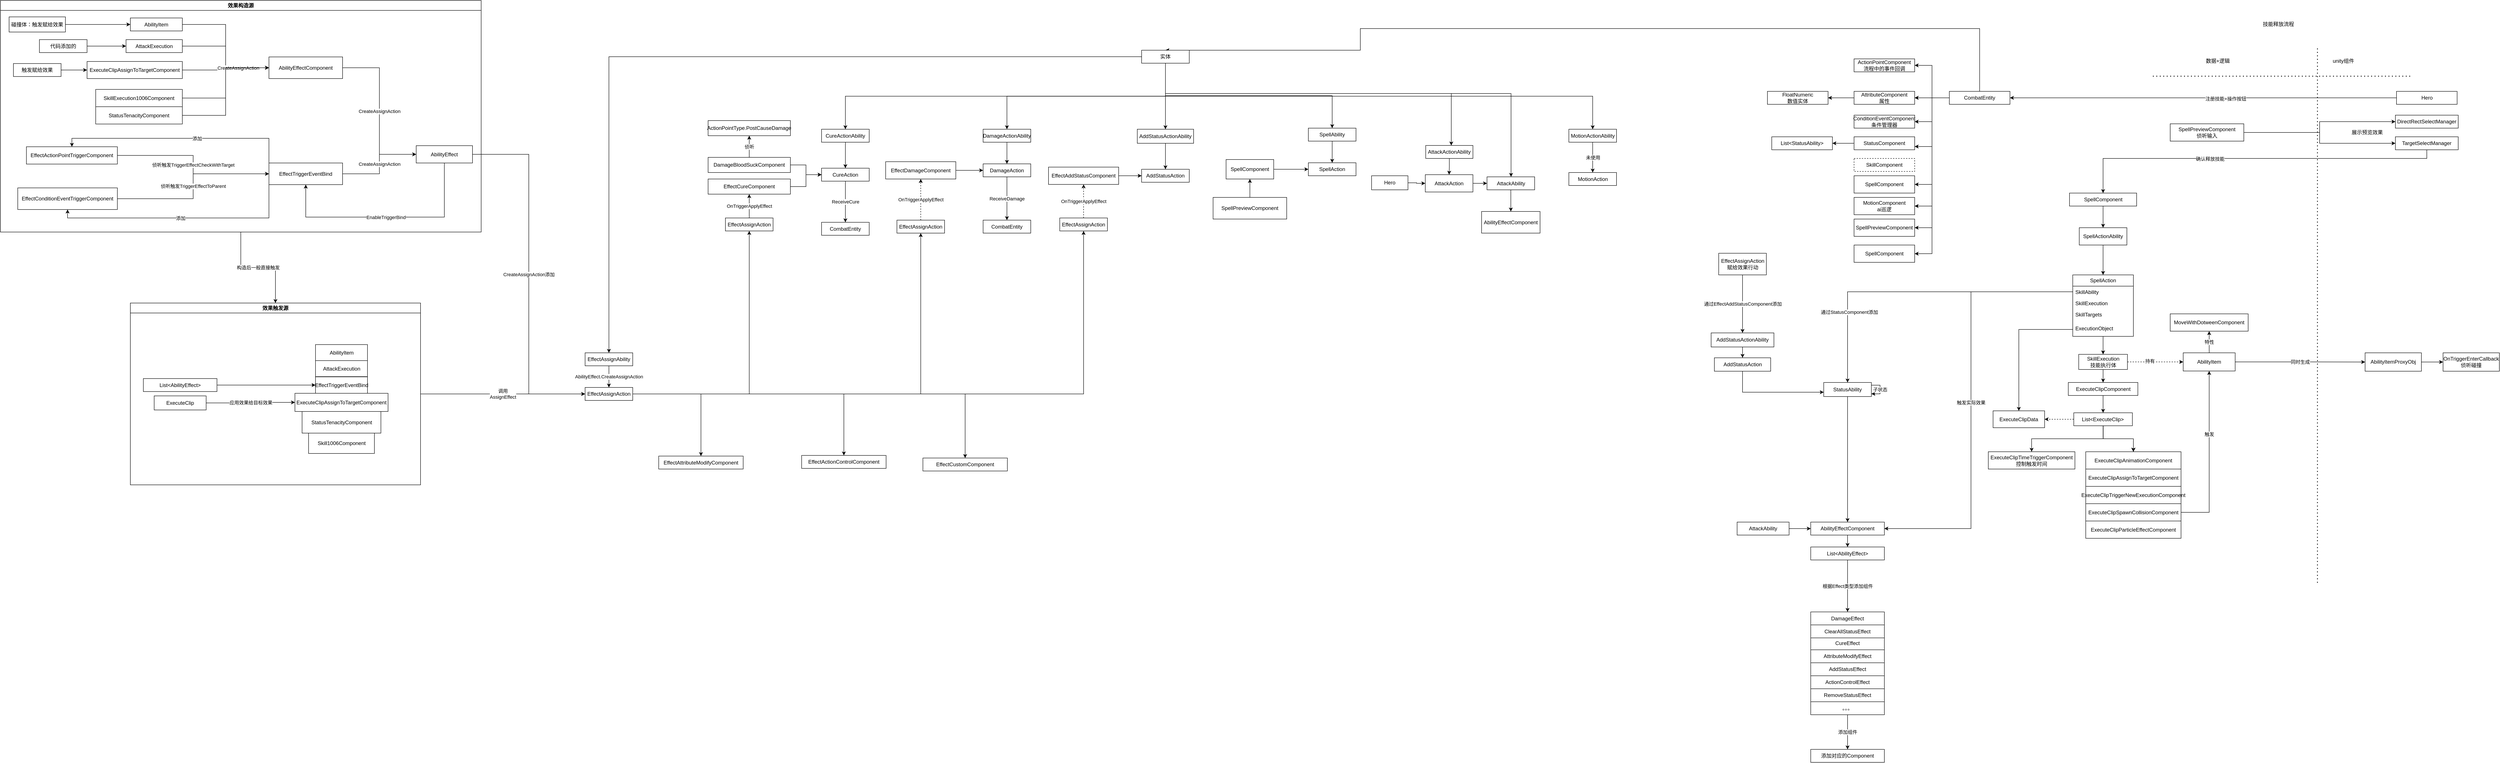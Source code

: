 <mxfile version="21.7.2" type="github">
  <diagram name="第 1 页" id="cYuP9_Ojqshvzmye1KVs">
    <mxGraphModel dx="6012" dy="1711" grid="1" gridSize="10" guides="1" tooltips="1" connect="1" arrows="1" fold="1" page="1" pageScale="1" pageWidth="827" pageHeight="1169" math="0" shadow="0">
      <root>
        <mxCell id="0" />
        <mxCell id="1" parent="0" />
        <mxCell id="5B3u7BjO5yEvpYxDOT5w-1" value="技能释放流程" style="text;html=1;strokeColor=none;fillColor=none;align=center;verticalAlign=middle;whiteSpace=wrap;rounded=0;" parent="1" vertex="1">
          <mxGeometry x="350" y="30" width="100" height="20" as="geometry" />
        </mxCell>
        <mxCell id="5B3u7BjO5yEvpYxDOT5w-2" value="" style="endArrow=none;dashed=1;html=1;dashPattern=1 3;strokeWidth=2;rounded=0;" parent="1" edge="1">
          <mxGeometry width="50" height="50" relative="1" as="geometry">
            <mxPoint x="490" y="1330" as="sourcePoint" />
            <mxPoint x="490" y="90" as="targetPoint" />
          </mxGeometry>
        </mxCell>
        <mxCell id="5B3u7BjO5yEvpYxDOT5w-3" value="" style="endArrow=none;dashed=1;html=1;dashPattern=1 3;strokeWidth=2;rounded=0;" parent="1" edge="1">
          <mxGeometry width="50" height="50" relative="1" as="geometry">
            <mxPoint x="110" y="160" as="sourcePoint" />
            <mxPoint x="710" y="160" as="targetPoint" />
          </mxGeometry>
        </mxCell>
        <mxCell id="5B3u7BjO5yEvpYxDOT5w-4" value="数据+逻辑" style="text;html=1;strokeColor=none;fillColor=none;align=center;verticalAlign=middle;whiteSpace=wrap;rounded=0;" parent="1" vertex="1">
          <mxGeometry x="230" y="110" width="60" height="30" as="geometry" />
        </mxCell>
        <mxCell id="5B3u7BjO5yEvpYxDOT5w-5" value="unity组件" style="text;html=1;strokeColor=none;fillColor=none;align=center;verticalAlign=middle;whiteSpace=wrap;rounded=0;" parent="1" vertex="1">
          <mxGeometry x="520" y="110" width="60" height="30" as="geometry" />
        </mxCell>
        <mxCell id="5B3u7BjO5yEvpYxDOT5w-12" value="" style="edgeStyle=orthogonalEdgeStyle;rounded=0;orthogonalLoop=1;jettySize=auto;html=1;" parent="1" source="5B3u7BjO5yEvpYxDOT5w-6" target="5B3u7BjO5yEvpYxDOT5w-11" edge="1">
          <mxGeometry relative="1" as="geometry" />
        </mxCell>
        <mxCell id="5B3u7BjO5yEvpYxDOT5w-13" value="注册技能+操作按钮" style="edgeLabel;html=1;align=center;verticalAlign=middle;resizable=0;points=[];" parent="5B3u7BjO5yEvpYxDOT5w-12" vertex="1" connectable="0">
          <mxGeometry x="-0.115" y="2" relative="1" as="geometry">
            <mxPoint as="offset" />
          </mxGeometry>
        </mxCell>
        <mxCell id="5B3u7BjO5yEvpYxDOT5w-6" value="Hero" style="rounded=0;whiteSpace=wrap;html=1;" parent="1" vertex="1">
          <mxGeometry x="672.5" y="195" width="140" height="30" as="geometry" />
        </mxCell>
        <mxCell id="5B3u7BjO5yEvpYxDOT5w-9" value="" style="edgeStyle=orthogonalEdgeStyle;rounded=0;orthogonalLoop=1;jettySize=auto;html=1;" parent="1" source="5B3u7BjO5yEvpYxDOT5w-7" target="5B3u7BjO5yEvpYxDOT5w-8" edge="1">
          <mxGeometry relative="1" as="geometry" />
        </mxCell>
        <mxCell id="5B3u7BjO5yEvpYxDOT5w-15" style="edgeStyle=orthogonalEdgeStyle;rounded=0;orthogonalLoop=1;jettySize=auto;html=1;" parent="1" source="5B3u7BjO5yEvpYxDOT5w-7" target="5B3u7BjO5yEvpYxDOT5w-14" edge="1">
          <mxGeometry relative="1" as="geometry" />
        </mxCell>
        <mxCell id="5B3u7BjO5yEvpYxDOT5w-7" value="SpellPreviewComponent&lt;br&gt;侦听输入" style="whiteSpace=wrap;html=1;" parent="1" vertex="1">
          <mxGeometry x="150" y="270" width="170" height="40" as="geometry" />
        </mxCell>
        <mxCell id="5B3u7BjO5yEvpYxDOT5w-18" style="edgeStyle=orthogonalEdgeStyle;rounded=0;orthogonalLoop=1;jettySize=auto;html=1;entryX=0.5;entryY=0;entryDx=0;entryDy=0;" parent="1" source="5B3u7BjO5yEvpYxDOT5w-8" target="5B3u7BjO5yEvpYxDOT5w-17" edge="1">
          <mxGeometry relative="1" as="geometry">
            <Array as="points">
              <mxPoint x="620" y="350" />
              <mxPoint x="235" y="350" />
            </Array>
          </mxGeometry>
        </mxCell>
        <mxCell id="5B3u7BjO5yEvpYxDOT5w-19" value="确认释放技能" style="edgeLabel;html=1;align=center;verticalAlign=middle;resizable=0;points=[];" parent="5B3u7BjO5yEvpYxDOT5w-18" vertex="1" connectable="0">
          <mxGeometry x="0.229" y="1" relative="1" as="geometry">
            <mxPoint as="offset" />
          </mxGeometry>
        </mxCell>
        <mxCell id="5B3u7BjO5yEvpYxDOT5w-8" value="TargetSelectManager" style="whiteSpace=wrap;html=1;" parent="1" vertex="1">
          <mxGeometry x="670" y="300" width="145" height="30" as="geometry" />
        </mxCell>
        <mxCell id="5B3u7BjO5yEvpYxDOT5w-73" value="" style="edgeStyle=orthogonalEdgeStyle;rounded=0;orthogonalLoop=1;jettySize=auto;html=1;" parent="1" source="5B3u7BjO5yEvpYxDOT5w-11" target="5B3u7BjO5yEvpYxDOT5w-72" edge="1">
          <mxGeometry relative="1" as="geometry">
            <Array as="points">
              <mxPoint x="-400" y="210" />
              <mxPoint x="-400" y="135" />
            </Array>
          </mxGeometry>
        </mxCell>
        <mxCell id="5B3u7BjO5yEvpYxDOT5w-75" value="" style="edgeStyle=orthogonalEdgeStyle;rounded=0;orthogonalLoop=1;jettySize=auto;html=1;" parent="1" source="5B3u7BjO5yEvpYxDOT5w-11" target="5B3u7BjO5yEvpYxDOT5w-74" edge="1">
          <mxGeometry relative="1" as="geometry" />
        </mxCell>
        <mxCell id="5B3u7BjO5yEvpYxDOT5w-79" value="" style="edgeStyle=orthogonalEdgeStyle;rounded=0;orthogonalLoop=1;jettySize=auto;html=1;" parent="1" source="5B3u7BjO5yEvpYxDOT5w-11" target="5B3u7BjO5yEvpYxDOT5w-74" edge="1">
          <mxGeometry relative="1" as="geometry" />
        </mxCell>
        <mxCell id="5B3u7BjO5yEvpYxDOT5w-81" value="" style="edgeStyle=orthogonalEdgeStyle;rounded=0;orthogonalLoop=1;jettySize=auto;html=1;" parent="1" source="5B3u7BjO5yEvpYxDOT5w-11" target="5B3u7BjO5yEvpYxDOT5w-80" edge="1">
          <mxGeometry relative="1" as="geometry">
            <Array as="points">
              <mxPoint x="-400" y="210" />
              <mxPoint x="-400" y="265" />
            </Array>
          </mxGeometry>
        </mxCell>
        <mxCell id="5B3u7BjO5yEvpYxDOT5w-87" style="edgeStyle=orthogonalEdgeStyle;rounded=0;orthogonalLoop=1;jettySize=auto;html=1;entryX=1;entryY=0.75;entryDx=0;entryDy=0;" parent="1" source="5B3u7BjO5yEvpYxDOT5w-11" target="5B3u7BjO5yEvpYxDOT5w-82" edge="1">
          <mxGeometry relative="1" as="geometry" />
        </mxCell>
        <mxCell id="5B3u7BjO5yEvpYxDOT5w-141" style="edgeStyle=orthogonalEdgeStyle;rounded=0;orthogonalLoop=1;jettySize=auto;html=1;entryX=1;entryY=0.5;entryDx=0;entryDy=0;" parent="1" source="5B3u7BjO5yEvpYxDOT5w-11" target="5B3u7BjO5yEvpYxDOT5w-136" edge="1">
          <mxGeometry relative="1" as="geometry" />
        </mxCell>
        <mxCell id="5B3u7BjO5yEvpYxDOT5w-142" style="edgeStyle=orthogonalEdgeStyle;rounded=0;orthogonalLoop=1;jettySize=auto;html=1;entryX=1;entryY=0.5;entryDx=0;entryDy=0;" parent="1" source="5B3u7BjO5yEvpYxDOT5w-11" target="5B3u7BjO5yEvpYxDOT5w-137" edge="1">
          <mxGeometry relative="1" as="geometry" />
        </mxCell>
        <mxCell id="5B3u7BjO5yEvpYxDOT5w-143" style="edgeStyle=orthogonalEdgeStyle;rounded=0;orthogonalLoop=1;jettySize=auto;html=1;entryX=1;entryY=0.5;entryDx=0;entryDy=0;" parent="1" source="5B3u7BjO5yEvpYxDOT5w-11" target="5B3u7BjO5yEvpYxDOT5w-138" edge="1">
          <mxGeometry relative="1" as="geometry" />
        </mxCell>
        <mxCell id="5B3u7BjO5yEvpYxDOT5w-144" style="edgeStyle=orthogonalEdgeStyle;rounded=0;orthogonalLoop=1;jettySize=auto;html=1;entryX=1;entryY=0.5;entryDx=0;entryDy=0;" parent="1" source="5B3u7BjO5yEvpYxDOT5w-11" target="5B3u7BjO5yEvpYxDOT5w-139" edge="1">
          <mxGeometry relative="1" as="geometry" />
        </mxCell>
        <mxCell id="-J8oJ2Sxk5KtxRYQshvN-3" style="edgeStyle=orthogonalEdgeStyle;rounded=0;orthogonalLoop=1;jettySize=auto;html=1;entryX=0.5;entryY=0;entryDx=0;entryDy=0;exitX=0.5;exitY=0;exitDx=0;exitDy=0;" parent="1" source="5B3u7BjO5yEvpYxDOT5w-11" target="-J8oJ2Sxk5KtxRYQshvN-2" edge="1">
          <mxGeometry relative="1" as="geometry">
            <Array as="points">
              <mxPoint x="-290" y="50" />
              <mxPoint x="-1720" y="50" />
            </Array>
          </mxGeometry>
        </mxCell>
        <mxCell id="5B3u7BjO5yEvpYxDOT5w-11" value="CombatEntity" style="rounded=0;whiteSpace=wrap;html=1;" parent="1" vertex="1">
          <mxGeometry x="-360" y="195" width="140" height="30" as="geometry" />
        </mxCell>
        <mxCell id="5B3u7BjO5yEvpYxDOT5w-14" value="DirectRectSelectManager" style="whiteSpace=wrap;html=1;" parent="1" vertex="1">
          <mxGeometry x="670" y="250" width="145" height="30" as="geometry" />
        </mxCell>
        <mxCell id="5B3u7BjO5yEvpYxDOT5w-16" value="展示预览效果" style="text;html=1;strokeColor=none;fillColor=none;align=center;verticalAlign=middle;whiteSpace=wrap;rounded=0;" parent="1" vertex="1">
          <mxGeometry x="540" y="275" width="130" height="30" as="geometry" />
        </mxCell>
        <mxCell id="5B3u7BjO5yEvpYxDOT5w-21" value="" style="edgeStyle=orthogonalEdgeStyle;rounded=0;orthogonalLoop=1;jettySize=auto;html=1;" parent="1" source="5B3u7BjO5yEvpYxDOT5w-17" target="-J8oJ2Sxk5KtxRYQshvN-30" edge="1">
          <mxGeometry relative="1" as="geometry" />
        </mxCell>
        <mxCell id="5B3u7BjO5yEvpYxDOT5w-17" value="SpellComponent" style="whiteSpace=wrap;html=1;" parent="1" vertex="1">
          <mxGeometry x="-82.5" y="430" width="155" height="30" as="geometry" />
        </mxCell>
        <mxCell id="5B3u7BjO5yEvpYxDOT5w-27" value="" style="edgeStyle=orthogonalEdgeStyle;rounded=0;orthogonalLoop=1;jettySize=auto;html=1;" parent="1" source="5B3u7BjO5yEvpYxDOT5w-22" target="5B3u7BjO5yEvpYxDOT5w-26" edge="1">
          <mxGeometry relative="1" as="geometry" />
        </mxCell>
        <mxCell id="5B3u7BjO5yEvpYxDOT5w-22" value="SpellAction" style="swimlane;fontStyle=0;childLayout=stackLayout;horizontal=1;startSize=26;fillColor=none;horizontalStack=0;resizeParent=1;resizeParentMax=0;resizeLast=0;collapsible=1;marginBottom=0;whiteSpace=wrap;html=1;" parent="1" vertex="1">
          <mxGeometry x="-75" y="619" width="140" height="142" as="geometry" />
        </mxCell>
        <mxCell id="5B3u7BjO5yEvpYxDOT5w-23" value="SkillAbility" style="text;strokeColor=none;fillColor=none;align=left;verticalAlign=top;spacingLeft=4;spacingRight=4;overflow=hidden;rotatable=0;points=[[0,0.5],[1,0.5]];portConstraint=eastwest;whiteSpace=wrap;html=1;" parent="5B3u7BjO5yEvpYxDOT5w-22" vertex="1">
          <mxGeometry y="26" width="140" height="26" as="geometry" />
        </mxCell>
        <mxCell id="5B3u7BjO5yEvpYxDOT5w-24" value="SkillExecution" style="text;strokeColor=none;fillColor=none;align=left;verticalAlign=top;spacingLeft=4;spacingRight=4;overflow=hidden;rotatable=0;points=[[0,0.5],[1,0.5]];portConstraint=eastwest;whiteSpace=wrap;html=1;" parent="5B3u7BjO5yEvpYxDOT5w-22" vertex="1">
          <mxGeometry y="52" width="140" height="26" as="geometry" />
        </mxCell>
        <mxCell id="5B3u7BjO5yEvpYxDOT5w-62" value="SkillTargets" style="text;strokeColor=none;fillColor=none;align=left;verticalAlign=top;spacingLeft=4;spacingRight=4;overflow=hidden;rotatable=0;points=[[0,0.5],[1,0.5]];portConstraint=eastwest;whiteSpace=wrap;html=1;" parent="5B3u7BjO5yEvpYxDOT5w-22" vertex="1">
          <mxGeometry y="78" width="140" height="32" as="geometry" />
        </mxCell>
        <mxCell id="5B3u7BjO5yEvpYxDOT5w-25" value="ExecutionObject" style="text;strokeColor=none;fillColor=none;align=left;verticalAlign=top;spacingLeft=4;spacingRight=4;overflow=hidden;rotatable=0;points=[[0,0.5],[1,0.5]];portConstraint=eastwest;whiteSpace=wrap;html=1;" parent="5B3u7BjO5yEvpYxDOT5w-22" vertex="1">
          <mxGeometry y="110" width="140" height="32" as="geometry" />
        </mxCell>
        <mxCell id="5B3u7BjO5yEvpYxDOT5w-29" value="" style="edgeStyle=orthogonalEdgeStyle;rounded=0;orthogonalLoop=1;jettySize=auto;html=1;" parent="1" source="5B3u7BjO5yEvpYxDOT5w-26" target="5B3u7BjO5yEvpYxDOT5w-28" edge="1">
          <mxGeometry relative="1" as="geometry" />
        </mxCell>
        <mxCell id="5B3u7BjO5yEvpYxDOT5w-55" style="edgeStyle=orthogonalEdgeStyle;rounded=0;orthogonalLoop=1;jettySize=auto;html=1;dashed=1;" parent="1" source="5B3u7BjO5yEvpYxDOT5w-26" target="5B3u7BjO5yEvpYxDOT5w-48" edge="1">
          <mxGeometry relative="1" as="geometry" />
        </mxCell>
        <mxCell id="5B3u7BjO5yEvpYxDOT5w-56" value="持有" style="edgeLabel;html=1;align=center;verticalAlign=middle;resizable=0;points=[];" parent="5B3u7BjO5yEvpYxDOT5w-55" vertex="1" connectable="0">
          <mxGeometry x="-0.198" y="2" relative="1" as="geometry">
            <mxPoint as="offset" />
          </mxGeometry>
        </mxCell>
        <mxCell id="5B3u7BjO5yEvpYxDOT5w-26" value="SkillExecution&lt;br&gt;技能执行体" style="whiteSpace=wrap;html=1;fillColor=none;fontStyle=0;startSize=26;" parent="1" vertex="1">
          <mxGeometry x="-61.25" y="802.5" width="112.5" height="35" as="geometry" />
        </mxCell>
        <mxCell id="5B3u7BjO5yEvpYxDOT5w-31" value="" style="edgeStyle=orthogonalEdgeStyle;rounded=0;orthogonalLoop=1;jettySize=auto;html=1;" parent="1" source="5B3u7BjO5yEvpYxDOT5w-28" target="5B3u7BjO5yEvpYxDOT5w-30" edge="1">
          <mxGeometry relative="1" as="geometry" />
        </mxCell>
        <mxCell id="5B3u7BjO5yEvpYxDOT5w-28" value="ExecuteClipComponent" style="whiteSpace=wrap;html=1;fillColor=none;fontStyle=0;startSize=26;" parent="1" vertex="1">
          <mxGeometry x="-85.31" y="867.5" width="160.62" height="30" as="geometry" />
        </mxCell>
        <mxCell id="5B3u7BjO5yEvpYxDOT5w-33" value="" style="edgeStyle=orthogonalEdgeStyle;rounded=0;orthogonalLoop=1;jettySize=auto;html=1;" parent="1" source="5B3u7BjO5yEvpYxDOT5w-30" target="5B3u7BjO5yEvpYxDOT5w-32" edge="1">
          <mxGeometry relative="1" as="geometry" />
        </mxCell>
        <mxCell id="5B3u7BjO5yEvpYxDOT5w-34" value="" style="edgeStyle=orthogonalEdgeStyle;rounded=0;orthogonalLoop=1;jettySize=auto;html=1;" parent="1" source="5B3u7BjO5yEvpYxDOT5w-30" target="5B3u7BjO5yEvpYxDOT5w-32" edge="1">
          <mxGeometry relative="1" as="geometry" />
        </mxCell>
        <mxCell id="5B3u7BjO5yEvpYxDOT5w-35" value="" style="edgeStyle=orthogonalEdgeStyle;rounded=0;orthogonalLoop=1;jettySize=auto;html=1;" parent="1" source="5B3u7BjO5yEvpYxDOT5w-30" target="5B3u7BjO5yEvpYxDOT5w-32" edge="1">
          <mxGeometry relative="1" as="geometry" />
        </mxCell>
        <mxCell id="5B3u7BjO5yEvpYxDOT5w-36" value="" style="edgeStyle=orthogonalEdgeStyle;rounded=0;orthogonalLoop=1;jettySize=auto;html=1;" parent="1" source="5B3u7BjO5yEvpYxDOT5w-30" target="5B3u7BjO5yEvpYxDOT5w-32" edge="1">
          <mxGeometry relative="1" as="geometry" />
        </mxCell>
        <mxCell id="5B3u7BjO5yEvpYxDOT5w-37" value="" style="edgeStyle=orthogonalEdgeStyle;rounded=0;orthogonalLoop=1;jettySize=auto;html=1;" parent="1" source="5B3u7BjO5yEvpYxDOT5w-30" target="5B3u7BjO5yEvpYxDOT5w-32" edge="1">
          <mxGeometry relative="1" as="geometry" />
        </mxCell>
        <mxCell id="5B3u7BjO5yEvpYxDOT5w-40" value="" style="edgeStyle=orthogonalEdgeStyle;rounded=0;orthogonalLoop=1;jettySize=auto;html=1;" parent="1" source="5B3u7BjO5yEvpYxDOT5w-30" target="5B3u7BjO5yEvpYxDOT5w-32" edge="1">
          <mxGeometry relative="1" as="geometry" />
        </mxCell>
        <mxCell id="5B3u7BjO5yEvpYxDOT5w-41" value="" style="edgeStyle=orthogonalEdgeStyle;rounded=0;orthogonalLoop=1;jettySize=auto;html=1;" parent="1" source="5B3u7BjO5yEvpYxDOT5w-30" target="5B3u7BjO5yEvpYxDOT5w-32" edge="1">
          <mxGeometry relative="1" as="geometry" />
        </mxCell>
        <mxCell id="5B3u7BjO5yEvpYxDOT5w-42" value="" style="edgeStyle=orthogonalEdgeStyle;rounded=0;orthogonalLoop=1;jettySize=auto;html=1;" parent="1" source="5B3u7BjO5yEvpYxDOT5w-30" target="5B3u7BjO5yEvpYxDOT5w-32" edge="1">
          <mxGeometry relative="1" as="geometry" />
        </mxCell>
        <mxCell id="5B3u7BjO5yEvpYxDOT5w-46" value="" style="edgeStyle=orthogonalEdgeStyle;rounded=0;orthogonalLoop=1;jettySize=auto;html=1;" parent="1" source="5B3u7BjO5yEvpYxDOT5w-30" target="5B3u7BjO5yEvpYxDOT5w-45" edge="1">
          <mxGeometry relative="1" as="geometry">
            <mxPoint x="50" y="1037.5" as="targetPoint" />
          </mxGeometry>
        </mxCell>
        <mxCell id="5B3u7BjO5yEvpYxDOT5w-66" style="edgeStyle=orthogonalEdgeStyle;rounded=0;orthogonalLoop=1;jettySize=auto;html=1;dashed=1;" parent="1" source="5B3u7BjO5yEvpYxDOT5w-30" target="5B3u7BjO5yEvpYxDOT5w-64" edge="1">
          <mxGeometry relative="1" as="geometry" />
        </mxCell>
        <mxCell id="5B3u7BjO5yEvpYxDOT5w-30" value="List&amp;lt;ExecuteClip&amp;gt;" style="whiteSpace=wrap;html=1;fillColor=none;fontStyle=0;startSize=26;" parent="1" vertex="1">
          <mxGeometry x="-72.65" y="937.5" width="135.31" height="30" as="geometry" />
        </mxCell>
        <mxCell id="5B3u7BjO5yEvpYxDOT5w-32" value="ExecuteClipAnimationComponent" style="whiteSpace=wrap;html=1;fillColor=none;fontStyle=0;startSize=26;" parent="1" vertex="1">
          <mxGeometry x="-45" y="1027.5" width="220" height="40" as="geometry" />
        </mxCell>
        <mxCell id="5B3u7BjO5yEvpYxDOT5w-45" value="ExecuteClipTimeTriggerComponent&lt;br&gt;控制触发时间" style="whiteSpace=wrap;html=1;fillColor=none;fontStyle=0;startSize=26;" parent="1" vertex="1">
          <mxGeometry x="-270" y="1027.5" width="200" height="40" as="geometry" />
        </mxCell>
        <mxCell id="5B3u7BjO5yEvpYxDOT5w-61" value="同时生成" style="edgeStyle=orthogonalEdgeStyle;rounded=0;orthogonalLoop=1;jettySize=auto;html=1;" parent="1" source="5B3u7BjO5yEvpYxDOT5w-48" target="5B3u7BjO5yEvpYxDOT5w-58" edge="1">
          <mxGeometry relative="1" as="geometry" />
        </mxCell>
        <mxCell id="5B3u7BjO5yEvpYxDOT5w-71" value="特性" style="edgeStyle=orthogonalEdgeStyle;rounded=0;orthogonalLoop=1;jettySize=auto;html=1;" parent="1" source="5B3u7BjO5yEvpYxDOT5w-48" target="5B3u7BjO5yEvpYxDOT5w-70" edge="1">
          <mxGeometry relative="1" as="geometry" />
        </mxCell>
        <mxCell id="5B3u7BjO5yEvpYxDOT5w-48" value="AbilityItem" style="html=1;whiteSpace=wrap;" parent="1" vertex="1">
          <mxGeometry x="180" y="799" width="120" height="42" as="geometry" />
        </mxCell>
        <mxCell id="5B3u7BjO5yEvpYxDOT5w-49" value="ExecuteClipAssignToTargetComponent" style="html=1;whiteSpace=wrap;" parent="1" vertex="1">
          <mxGeometry x="-45" y="1067.5" width="220" height="40" as="geometry" />
        </mxCell>
        <mxCell id="5B3u7BjO5yEvpYxDOT5w-50" value="ExecuteClipTriggerNewExecutionComponent" style="html=1;whiteSpace=wrap;" parent="1" vertex="1">
          <mxGeometry x="-45" y="1107.5" width="220" height="40" as="geometry" />
        </mxCell>
        <mxCell id="5B3u7BjO5yEvpYxDOT5w-54" style="edgeStyle=orthogonalEdgeStyle;rounded=0;orthogonalLoop=1;jettySize=auto;html=1;entryX=0.5;entryY=1;entryDx=0;entryDy=0;" parent="1" source="5B3u7BjO5yEvpYxDOT5w-51" target="5B3u7BjO5yEvpYxDOT5w-48" edge="1">
          <mxGeometry relative="1" as="geometry" />
        </mxCell>
        <mxCell id="5B3u7BjO5yEvpYxDOT5w-57" value="触发" style="edgeLabel;html=1;align=center;verticalAlign=middle;resizable=0;points=[];" parent="5B3u7BjO5yEvpYxDOT5w-54" vertex="1" connectable="0">
          <mxGeometry x="0.254" relative="1" as="geometry">
            <mxPoint as="offset" />
          </mxGeometry>
        </mxCell>
        <mxCell id="5B3u7BjO5yEvpYxDOT5w-51" value="ExecuteClipSpawnCollisionComponent" style="html=1;whiteSpace=wrap;" parent="1" vertex="1">
          <mxGeometry x="-45" y="1147.5" width="220" height="40" as="geometry" />
        </mxCell>
        <mxCell id="5B3u7BjO5yEvpYxDOT5w-52" value="ExecuteClipParticleEffectComponent" style="html=1;whiteSpace=wrap;" parent="1" vertex="1">
          <mxGeometry x="-45" y="1187.5" width="220" height="40" as="geometry" />
        </mxCell>
        <mxCell id="5B3u7BjO5yEvpYxDOT5w-68" value="" style="edgeStyle=orthogonalEdgeStyle;rounded=0;orthogonalLoop=1;jettySize=auto;html=1;" parent="1" source="5B3u7BjO5yEvpYxDOT5w-58" target="5B3u7BjO5yEvpYxDOT5w-67" edge="1">
          <mxGeometry relative="1" as="geometry" />
        </mxCell>
        <mxCell id="5B3u7BjO5yEvpYxDOT5w-58" value="AbilityItemProxyObj" style="html=1;whiteSpace=wrap;" parent="1" vertex="1">
          <mxGeometry x="600" y="799" width="130" height="42.5" as="geometry" />
        </mxCell>
        <mxCell id="5B3u7BjO5yEvpYxDOT5w-64" value="ExecuteClipData" style="html=1;whiteSpace=wrap;" parent="1" vertex="1">
          <mxGeometry x="-259" y="933" width="119" height="39" as="geometry" />
        </mxCell>
        <mxCell id="5B3u7BjO5yEvpYxDOT5w-65" style="edgeStyle=orthogonalEdgeStyle;rounded=0;orthogonalLoop=1;jettySize=auto;html=1;" parent="1" source="5B3u7BjO5yEvpYxDOT5w-25" target="5B3u7BjO5yEvpYxDOT5w-64" edge="1">
          <mxGeometry relative="1" as="geometry" />
        </mxCell>
        <mxCell id="5B3u7BjO5yEvpYxDOT5w-67" value="OnTriggerEnterCallback&lt;br&gt;侦听碰撞" style="html=1;whiteSpace=wrap;" parent="1" vertex="1">
          <mxGeometry x="780" y="799" width="130" height="42.5" as="geometry" />
        </mxCell>
        <mxCell id="5B3u7BjO5yEvpYxDOT5w-70" value="MoveWithDotweenComponent" style="html=1;whiteSpace=wrap;" parent="1" vertex="1">
          <mxGeometry x="150" y="709" width="180" height="40" as="geometry" />
        </mxCell>
        <mxCell id="5B3u7BjO5yEvpYxDOT5w-72" value="ActionPointComponent&lt;br&gt;流程中的事件回调" style="rounded=0;whiteSpace=wrap;html=1;" parent="1" vertex="1">
          <mxGeometry x="-580" y="120" width="140" height="30" as="geometry" />
        </mxCell>
        <mxCell id="5B3u7BjO5yEvpYxDOT5w-77" value="" style="edgeStyle=orthogonalEdgeStyle;rounded=0;orthogonalLoop=1;jettySize=auto;html=1;" parent="1" source="5B3u7BjO5yEvpYxDOT5w-74" target="5B3u7BjO5yEvpYxDOT5w-76" edge="1">
          <mxGeometry relative="1" as="geometry" />
        </mxCell>
        <mxCell id="5B3u7BjO5yEvpYxDOT5w-74" value="AttributeComponent&lt;br&gt;属性" style="rounded=0;whiteSpace=wrap;html=1;" parent="1" vertex="1">
          <mxGeometry x="-580" y="195" width="140" height="30" as="geometry" />
        </mxCell>
        <mxCell id="5B3u7BjO5yEvpYxDOT5w-76" value="FloatNumeric&lt;br&gt;数值实体" style="rounded=0;whiteSpace=wrap;html=1;" parent="1" vertex="1">
          <mxGeometry x="-780" y="195" width="140" height="30" as="geometry" />
        </mxCell>
        <mxCell id="5B3u7BjO5yEvpYxDOT5w-80" value="ConditionEventComponent&lt;br&gt;条件管理器" style="rounded=0;whiteSpace=wrap;html=1;" parent="1" vertex="1">
          <mxGeometry x="-580" y="250" width="140" height="30" as="geometry" />
        </mxCell>
        <mxCell id="5B3u7BjO5yEvpYxDOT5w-86" style="edgeStyle=orthogonalEdgeStyle;rounded=0;orthogonalLoop=1;jettySize=auto;html=1;" parent="1" source="5B3u7BjO5yEvpYxDOT5w-82" target="5B3u7BjO5yEvpYxDOT5w-83" edge="1">
          <mxGeometry relative="1" as="geometry" />
        </mxCell>
        <mxCell id="5B3u7BjO5yEvpYxDOT5w-82" value="StatusComponent" style="rounded=0;whiteSpace=wrap;html=1;" parent="1" vertex="1">
          <mxGeometry x="-580" y="300" width="140" height="30" as="geometry" />
        </mxCell>
        <mxCell id="5B3u7BjO5yEvpYxDOT5w-83" value="List&amp;lt;StatusAbility&amp;gt;" style="rounded=0;whiteSpace=wrap;html=1;" parent="1" vertex="1">
          <mxGeometry x="-770" y="300" width="140" height="30" as="geometry" />
        </mxCell>
        <mxCell id="5B3u7BjO5yEvpYxDOT5w-84" value="SkillComponent" style="rounded=0;whiteSpace=wrap;html=1;dashed=1;" parent="1" vertex="1">
          <mxGeometry x="-580" y="350" width="140" height="30" as="geometry" />
        </mxCell>
        <mxCell id="5B3u7BjO5yEvpYxDOT5w-98" value="" style="edgeStyle=orthogonalEdgeStyle;rounded=0;orthogonalLoop=1;jettySize=auto;html=1;" parent="1" source="5B3u7BjO5yEvpYxDOT5w-94" target="5B3u7BjO5yEvpYxDOT5w-97" edge="1">
          <mxGeometry relative="1" as="geometry" />
        </mxCell>
        <mxCell id="5B3u7BjO5yEvpYxDOT5w-94" value="StatusAbility" style="html=1;whiteSpace=wrap;" parent="1" vertex="1">
          <mxGeometry x="-650" y="867.5" width="110" height="32.5" as="geometry" />
        </mxCell>
        <mxCell id="5B3u7BjO5yEvpYxDOT5w-93" style="edgeStyle=orthogonalEdgeStyle;rounded=0;orthogonalLoop=1;jettySize=auto;html=1;" parent="1" source="5B3u7BjO5yEvpYxDOT5w-23" target="5B3u7BjO5yEvpYxDOT5w-94" edge="1">
          <mxGeometry relative="1" as="geometry">
            <mxPoint x="-200" y="658" as="targetPoint" />
          </mxGeometry>
        </mxCell>
        <mxCell id="5B3u7BjO5yEvpYxDOT5w-95" value="通过StatusComponent添加" style="edgeLabel;html=1;align=center;verticalAlign=middle;resizable=0;points=[];" parent="5B3u7BjO5yEvpYxDOT5w-93" vertex="1" connectable="0">
          <mxGeometry x="0.554" y="4" relative="1" as="geometry">
            <mxPoint as="offset" />
          </mxGeometry>
        </mxCell>
        <mxCell id="5B3u7BjO5yEvpYxDOT5w-96" value="子状态" style="edgeStyle=orthogonalEdgeStyle;rounded=0;orthogonalLoop=1;jettySize=auto;html=1;" parent="1" source="5B3u7BjO5yEvpYxDOT5w-94" target="5B3u7BjO5yEvpYxDOT5w-94" edge="1">
          <mxGeometry relative="1" as="geometry" />
        </mxCell>
        <mxCell id="5B3u7BjO5yEvpYxDOT5w-100" value="" style="edgeStyle=orthogonalEdgeStyle;rounded=0;orthogonalLoop=1;jettySize=auto;html=1;" parent="1" source="5B3u7BjO5yEvpYxDOT5w-97" target="5B3u7BjO5yEvpYxDOT5w-99" edge="1">
          <mxGeometry relative="1" as="geometry" />
        </mxCell>
        <mxCell id="5B3u7BjO5yEvpYxDOT5w-97" value="AbilityEffectComponent" style="html=1;whiteSpace=wrap;" parent="1" vertex="1">
          <mxGeometry x="-680" y="1190" width="170" height="30" as="geometry" />
        </mxCell>
        <mxCell id="-J8oJ2Sxk5KtxRYQshvN-27" value="根据Effect类型添加组件" style="edgeStyle=orthogonalEdgeStyle;rounded=0;orthogonalLoop=1;jettySize=auto;html=1;" parent="1" source="5B3u7BjO5yEvpYxDOT5w-99" target="5B3u7BjO5yEvpYxDOT5w-103" edge="1">
          <mxGeometry relative="1" as="geometry" />
        </mxCell>
        <mxCell id="5B3u7BjO5yEvpYxDOT5w-99" value="List&amp;lt;AbilityEffect&amp;gt;" style="html=1;whiteSpace=wrap;" parent="1" vertex="1">
          <mxGeometry x="-680" y="1247.5" width="170" height="30" as="geometry" />
        </mxCell>
        <mxCell id="5B3u7BjO5yEvpYxDOT5w-103" value="DamageEffect" style="html=1;whiteSpace=wrap;" parent="1" vertex="1">
          <mxGeometry x="-680" y="1397.5" width="170" height="30" as="geometry" />
        </mxCell>
        <mxCell id="5B3u7BjO5yEvpYxDOT5w-105" value="CureEffect" style="html=1;whiteSpace=wrap;" parent="1" vertex="1">
          <mxGeometry x="-680" y="1455" width="170" height="30" as="geometry" />
        </mxCell>
        <mxCell id="5B3u7BjO5yEvpYxDOT5w-107" value="AttributeModifyEffect" style="html=1;whiteSpace=wrap;" parent="1" vertex="1">
          <mxGeometry x="-680" y="1485" width="170" height="30" as="geometry" />
        </mxCell>
        <mxCell id="5B3u7BjO5yEvpYxDOT5w-109" value="ClearAllStatusEffect" style="html=1;whiteSpace=wrap;" parent="1" vertex="1">
          <mxGeometry x="-680" y="1427.5" width="170" height="30" as="geometry" />
        </mxCell>
        <mxCell id="5B3u7BjO5yEvpYxDOT5w-111" value="AddStatusEffect" style="html=1;whiteSpace=wrap;" parent="1" vertex="1">
          <mxGeometry x="-680" y="1515" width="170" height="30" as="geometry" />
        </mxCell>
        <mxCell id="5B3u7BjO5yEvpYxDOT5w-112" value="ActionControlEffect" style="html=1;whiteSpace=wrap;" parent="1" vertex="1">
          <mxGeometry x="-680" y="1545" width="170" height="30" as="geometry" />
        </mxCell>
        <mxCell id="5B3u7BjO5yEvpYxDOT5w-113" value="RemoveStatusEffect" style="html=1;whiteSpace=wrap;" parent="1" vertex="1">
          <mxGeometry x="-680" y="1575" width="170" height="30" as="geometry" />
        </mxCell>
        <mxCell id="-J8oJ2Sxk5KtxRYQshvN-24" value="添加组件" style="edgeStyle=orthogonalEdgeStyle;rounded=0;orthogonalLoop=1;jettySize=auto;html=1;" parent="1" source="5B3u7BjO5yEvpYxDOT5w-114" target="-J8oJ2Sxk5KtxRYQshvN-23" edge="1">
          <mxGeometry relative="1" as="geometry" />
        </mxCell>
        <mxCell id="5B3u7BjO5yEvpYxDOT5w-114" value="。。。" style="html=1;whiteSpace=wrap;" parent="1" vertex="1">
          <mxGeometry x="-680" y="1605" width="170" height="30" as="geometry" />
        </mxCell>
        <mxCell id="5B3u7BjO5yEvpYxDOT5w-121" style="edgeStyle=orthogonalEdgeStyle;rounded=0;orthogonalLoop=1;jettySize=auto;html=1;" parent="1" source="5B3u7BjO5yEvpYxDOT5w-115" target="5B3u7BjO5yEvpYxDOT5w-94" edge="1">
          <mxGeometry relative="1" as="geometry">
            <Array as="points">
              <mxPoint x="-837" y="890" />
            </Array>
          </mxGeometry>
        </mxCell>
        <mxCell id="5B3u7BjO5yEvpYxDOT5w-115" value="AddStatusAction" style="html=1;whiteSpace=wrap;" parent="1" vertex="1">
          <mxGeometry x="-902.5" y="810.5" width="130" height="31" as="geometry" />
        </mxCell>
        <mxCell id="5B3u7BjO5yEvpYxDOT5w-117" style="edgeStyle=orthogonalEdgeStyle;rounded=0;orthogonalLoop=1;jettySize=auto;html=1;" parent="1" source="5B3u7BjO5yEvpYxDOT5w-116" target="5B3u7BjO5yEvpYxDOT5w-115" edge="1">
          <mxGeometry relative="1" as="geometry" />
        </mxCell>
        <mxCell id="5B3u7BjO5yEvpYxDOT5w-116" value="AddStatusActionAbility" style="html=1;whiteSpace=wrap;" parent="1" vertex="1">
          <mxGeometry x="-910" y="753" width="145" height="32.5" as="geometry" />
        </mxCell>
        <mxCell id="5B3u7BjO5yEvpYxDOT5w-119" value="通过EffectAddStatusComponent添加" style="edgeStyle=orthogonalEdgeStyle;rounded=0;orthogonalLoop=1;jettySize=auto;html=1;" parent="1" source="5B3u7BjO5yEvpYxDOT5w-118" target="5B3u7BjO5yEvpYxDOT5w-116" edge="1">
          <mxGeometry relative="1" as="geometry" />
        </mxCell>
        <mxCell id="5B3u7BjO5yEvpYxDOT5w-118" value="EffectAssignAction&lt;br&gt;赋给效果行动" style="html=1;whiteSpace=wrap;" parent="1" vertex="1">
          <mxGeometry x="-892.5" y="569" width="110" height="50" as="geometry" />
        </mxCell>
        <mxCell id="5B3u7BjO5yEvpYxDOT5w-136" value="SpellComponent" style="html=1;whiteSpace=wrap;" parent="1" vertex="1">
          <mxGeometry x="-580" y="390" width="140" height="40" as="geometry" />
        </mxCell>
        <mxCell id="5B3u7BjO5yEvpYxDOT5w-137" value="MotionComponent&lt;br&gt;ai巡逻" style="html=1;whiteSpace=wrap;" parent="1" vertex="1">
          <mxGeometry x="-580" y="440" width="140" height="40" as="geometry" />
        </mxCell>
        <mxCell id="5B3u7BjO5yEvpYxDOT5w-138" value="SpellPreviewComponent" style="html=1;whiteSpace=wrap;" parent="1" vertex="1">
          <mxGeometry x="-580" y="490" width="140" height="40" as="geometry" />
        </mxCell>
        <mxCell id="5B3u7BjO5yEvpYxDOT5w-139" value="SpellComponent" style="html=1;whiteSpace=wrap;" parent="1" vertex="1">
          <mxGeometry x="-580" y="550" width="140" height="40" as="geometry" />
        </mxCell>
        <mxCell id="5B3u7BjO5yEvpYxDOT5w-148" value="触发实际效果" style="edgeStyle=orthogonalEdgeStyle;rounded=0;orthogonalLoop=1;jettySize=auto;html=1;entryX=1;entryY=0.5;entryDx=0;entryDy=0;" parent="1" source="5B3u7BjO5yEvpYxDOT5w-23" target="5B3u7BjO5yEvpYxDOT5w-97" edge="1">
          <mxGeometry relative="1" as="geometry">
            <Array as="points">
              <mxPoint x="-310" y="658" />
              <mxPoint x="-310" y="1205" />
            </Array>
          </mxGeometry>
        </mxCell>
        <mxCell id="-J8oJ2Sxk5KtxRYQshvN-5" style="edgeStyle=orthogonalEdgeStyle;rounded=0;orthogonalLoop=1;jettySize=auto;html=1;exitX=0.5;exitY=1;exitDx=0;exitDy=0;" parent="1" source="-J8oJ2Sxk5KtxRYQshvN-2" target="-J8oJ2Sxk5KtxRYQshvN-4" edge="1">
          <mxGeometry relative="1" as="geometry" />
        </mxCell>
        <mxCell id="-J8oJ2Sxk5KtxRYQshvN-7" style="edgeStyle=orthogonalEdgeStyle;rounded=0;orthogonalLoop=1;jettySize=auto;html=1;exitX=0.5;exitY=1;exitDx=0;exitDy=0;" parent="1" source="-J8oJ2Sxk5KtxRYQshvN-2" target="-J8oJ2Sxk5KtxRYQshvN-6" edge="1">
          <mxGeometry relative="1" as="geometry" />
        </mxCell>
        <mxCell id="-J8oJ2Sxk5KtxRYQshvN-9" style="edgeStyle=orthogonalEdgeStyle;rounded=0;orthogonalLoop=1;jettySize=auto;html=1;exitX=0.5;exitY=1;exitDx=0;exitDy=0;" parent="1" source="-J8oJ2Sxk5KtxRYQshvN-2" target="-J8oJ2Sxk5KtxRYQshvN-8" edge="1">
          <mxGeometry relative="1" as="geometry">
            <Array as="points">
              <mxPoint x="-2170" y="115" />
              <mxPoint x="-3455" y="115" />
            </Array>
          </mxGeometry>
        </mxCell>
        <mxCell id="-J8oJ2Sxk5KtxRYQshvN-11" style="edgeStyle=orthogonalEdgeStyle;rounded=0;orthogonalLoop=1;jettySize=auto;html=1;exitX=0.5;exitY=1;exitDx=0;exitDy=0;" parent="1" source="-J8oJ2Sxk5KtxRYQshvN-2" target="-J8oJ2Sxk5KtxRYQshvN-10" edge="1">
          <mxGeometry relative="1" as="geometry">
            <Array as="points">
              <mxPoint x="-2170" y="200" />
              <mxPoint x="-1372" y="200" />
            </Array>
          </mxGeometry>
        </mxCell>
        <mxCell id="-J8oJ2Sxk5KtxRYQshvN-13" style="edgeStyle=orthogonalEdgeStyle;rounded=0;orthogonalLoop=1;jettySize=auto;html=1;exitX=0.5;exitY=1;exitDx=0;exitDy=0;" parent="1" source="-J8oJ2Sxk5KtxRYQshvN-2" target="-J8oJ2Sxk5KtxRYQshvN-12" edge="1">
          <mxGeometry relative="1" as="geometry" />
        </mxCell>
        <mxCell id="-J8oJ2Sxk5KtxRYQshvN-60" value="" style="edgeStyle=orthogonalEdgeStyle;rounded=0;orthogonalLoop=1;jettySize=auto;html=1;exitX=0.5;exitY=1;exitDx=0;exitDy=0;" parent="1" source="-J8oJ2Sxk5KtxRYQshvN-2" target="-J8oJ2Sxk5KtxRYQshvN-59" edge="1">
          <mxGeometry relative="1" as="geometry" />
        </mxCell>
        <mxCell id="-J8oJ2Sxk5KtxRYQshvN-65" value="" style="edgeStyle=orthogonalEdgeStyle;rounded=0;orthogonalLoop=1;jettySize=auto;html=1;exitX=0.5;exitY=1;exitDx=0;exitDy=0;" parent="1" source="-J8oJ2Sxk5KtxRYQshvN-2" target="-J8oJ2Sxk5KtxRYQshvN-64" edge="1">
          <mxGeometry relative="1" as="geometry" />
        </mxCell>
        <mxCell id="-J8oJ2Sxk5KtxRYQshvN-89" style="edgeStyle=orthogonalEdgeStyle;rounded=0;orthogonalLoop=1;jettySize=auto;html=1;" parent="1" source="-J8oJ2Sxk5KtxRYQshvN-2" target="-J8oJ2Sxk5KtxRYQshvN-85" edge="1">
          <mxGeometry relative="1" as="geometry">
            <Array as="points">
              <mxPoint x="-2170" y="200" />
              <mxPoint x="-1510" y="200" />
            </Array>
          </mxGeometry>
        </mxCell>
        <mxCell id="-J8oJ2Sxk5KtxRYQshvN-2" value="实体" style="html=1;whiteSpace=wrap;" parent="1" vertex="1">
          <mxGeometry x="-2225" y="100" width="110" height="30" as="geometry" />
        </mxCell>
        <mxCell id="-J8oJ2Sxk5KtxRYQshvN-34" value="" style="edgeStyle=orthogonalEdgeStyle;rounded=0;orthogonalLoop=1;jettySize=auto;html=1;" parent="1" source="-J8oJ2Sxk5KtxRYQshvN-4" target="-J8oJ2Sxk5KtxRYQshvN-33" edge="1">
          <mxGeometry relative="1" as="geometry" />
        </mxCell>
        <mxCell id="-J8oJ2Sxk5KtxRYQshvN-4" value="SpellAbility" style="html=1;whiteSpace=wrap;" parent="1" vertex="1">
          <mxGeometry x="-1840" y="280" width="110" height="30" as="geometry" />
        </mxCell>
        <mxCell id="-J8oJ2Sxk5KtxRYQshvN-15" value="" style="edgeStyle=orthogonalEdgeStyle;rounded=0;orthogonalLoop=1;jettySize=auto;html=1;" parent="1" source="-J8oJ2Sxk5KtxRYQshvN-6" target="-J8oJ2Sxk5KtxRYQshvN-14" edge="1">
          <mxGeometry relative="1" as="geometry" />
        </mxCell>
        <mxCell id="-J8oJ2Sxk5KtxRYQshvN-6" value="DamageActionAbility" style="html=1;whiteSpace=wrap;" parent="1" vertex="1">
          <mxGeometry x="-2591" y="282.5" width="110" height="30" as="geometry" />
        </mxCell>
        <mxCell id="-J8oJ2Sxk5KtxRYQshvN-17" value="AbilityEffect.CreateAssignAction" style="edgeStyle=orthogonalEdgeStyle;rounded=0;orthogonalLoop=1;jettySize=auto;html=1;" parent="1" source="-J8oJ2Sxk5KtxRYQshvN-8" target="-J8oJ2Sxk5KtxRYQshvN-16" edge="1">
          <mxGeometry relative="1" as="geometry" />
        </mxCell>
        <mxCell id="-J8oJ2Sxk5KtxRYQshvN-8" value="EffectAssignAbility" style="html=1;whiteSpace=wrap;" parent="1" vertex="1">
          <mxGeometry x="-3510" y="799" width="110" height="30" as="geometry" />
        </mxCell>
        <mxCell id="-J8oJ2Sxk5KtxRYQshvN-38" value="" style="edgeStyle=orthogonalEdgeStyle;rounded=0;orthogonalLoop=1;jettySize=auto;html=1;" parent="1" source="-J8oJ2Sxk5KtxRYQshvN-10" target="-J8oJ2Sxk5KtxRYQshvN-37" edge="1">
          <mxGeometry relative="1" as="geometry" />
        </mxCell>
        <mxCell id="-J8oJ2Sxk5KtxRYQshvN-10" value="AttackAbility" style="html=1;whiteSpace=wrap;" parent="1" vertex="1">
          <mxGeometry x="-1427.5" y="392.5" width="110" height="30" as="geometry" />
        </mxCell>
        <mxCell id="-J8oJ2Sxk5KtxRYQshvN-46" value="" style="edgeStyle=orthogonalEdgeStyle;rounded=0;orthogonalLoop=1;jettySize=auto;html=1;" parent="1" source="-J8oJ2Sxk5KtxRYQshvN-12" target="-J8oJ2Sxk5KtxRYQshvN-45" edge="1">
          <mxGeometry relative="1" as="geometry" />
        </mxCell>
        <mxCell id="-J8oJ2Sxk5KtxRYQshvN-12" value="CureActionAbility" style="html=1;whiteSpace=wrap;" parent="1" vertex="1">
          <mxGeometry x="-2964" y="282.5" width="110" height="30" as="geometry" />
        </mxCell>
        <mxCell id="-J8oJ2Sxk5KtxRYQshvN-21" value="ReceiveDamage" style="edgeStyle=orthogonalEdgeStyle;rounded=0;orthogonalLoop=1;jettySize=auto;html=1;" parent="1" source="-J8oJ2Sxk5KtxRYQshvN-14" target="-J8oJ2Sxk5KtxRYQshvN-20" edge="1">
          <mxGeometry relative="1" as="geometry" />
        </mxCell>
        <mxCell id="-J8oJ2Sxk5KtxRYQshvN-14" value="DamageAction" style="html=1;whiteSpace=wrap;" parent="1" vertex="1">
          <mxGeometry x="-2591" y="362.5" width="110" height="30" as="geometry" />
        </mxCell>
        <mxCell id="-J8oJ2Sxk5KtxRYQshvN-18" value="OnTriggerApplyEffect" style="edgeStyle=orthogonalEdgeStyle;rounded=0;orthogonalLoop=1;jettySize=auto;html=1;dashed=1;" parent="1" source="-J8oJ2Sxk5KtxRYQshvN-56" target="-J8oJ2Sxk5KtxRYQshvN-25" edge="1">
          <mxGeometry relative="1" as="geometry" />
        </mxCell>
        <mxCell id="-J8oJ2Sxk5KtxRYQshvN-73" style="edgeStyle=orthogonalEdgeStyle;rounded=0;orthogonalLoop=1;jettySize=auto;html=1;" parent="1" source="-J8oJ2Sxk5KtxRYQshvN-16" target="-J8oJ2Sxk5KtxRYQshvN-56" edge="1">
          <mxGeometry relative="1" as="geometry" />
        </mxCell>
        <mxCell id="-J8oJ2Sxk5KtxRYQshvN-75" style="edgeStyle=orthogonalEdgeStyle;rounded=0;orthogonalLoop=1;jettySize=auto;html=1;" parent="1" source="-J8oJ2Sxk5KtxRYQshvN-16" target="-J8oJ2Sxk5KtxRYQshvN-57" edge="1">
          <mxGeometry relative="1" as="geometry" />
        </mxCell>
        <mxCell id="-J8oJ2Sxk5KtxRYQshvN-76" style="edgeStyle=orthogonalEdgeStyle;rounded=0;orthogonalLoop=1;jettySize=auto;html=1;entryX=0.5;entryY=1;entryDx=0;entryDy=0;" parent="1" source="-J8oJ2Sxk5KtxRYQshvN-16" target="-J8oJ2Sxk5KtxRYQshvN-71" edge="1">
          <mxGeometry relative="1" as="geometry" />
        </mxCell>
        <mxCell id="Af0_Uy767Y6ukT0NOYnS-2" value="" style="edgeStyle=orthogonalEdgeStyle;rounded=0;orthogonalLoop=1;jettySize=auto;html=1;" edge="1" parent="1" source="-J8oJ2Sxk5KtxRYQshvN-16" target="Af0_Uy767Y6ukT0NOYnS-1">
          <mxGeometry relative="1" as="geometry" />
        </mxCell>
        <mxCell id="Af0_Uy767Y6ukT0NOYnS-5" style="edgeStyle=orthogonalEdgeStyle;rounded=0;orthogonalLoop=1;jettySize=auto;html=1;" edge="1" parent="1" source="-J8oJ2Sxk5KtxRYQshvN-16" target="Af0_Uy767Y6ukT0NOYnS-3">
          <mxGeometry relative="1" as="geometry" />
        </mxCell>
        <mxCell id="Af0_Uy767Y6ukT0NOYnS-6" style="edgeStyle=orthogonalEdgeStyle;rounded=0;orthogonalLoop=1;jettySize=auto;html=1;" edge="1" parent="1" source="-J8oJ2Sxk5KtxRYQshvN-16" target="Af0_Uy767Y6ukT0NOYnS-4">
          <mxGeometry relative="1" as="geometry" />
        </mxCell>
        <mxCell id="-J8oJ2Sxk5KtxRYQshvN-16" value="EffectAssignAction" style="html=1;whiteSpace=wrap;" parent="1" vertex="1">
          <mxGeometry x="-3510" y="879" width="110" height="30" as="geometry" />
        </mxCell>
        <mxCell id="-J8oJ2Sxk5KtxRYQshvN-20" value="CombatEntity" style="html=1;whiteSpace=wrap;" parent="1" vertex="1">
          <mxGeometry x="-2591" y="492.5" width="110" height="30" as="geometry" />
        </mxCell>
        <mxCell id="-J8oJ2Sxk5KtxRYQshvN-23" value="添加对应的Component" style="html=1;whiteSpace=wrap;" parent="1" vertex="1">
          <mxGeometry x="-680" y="1715" width="170" height="30" as="geometry" />
        </mxCell>
        <mxCell id="-J8oJ2Sxk5KtxRYQshvN-26" style="edgeStyle=orthogonalEdgeStyle;rounded=0;orthogonalLoop=1;jettySize=auto;html=1;entryX=0;entryY=0.5;entryDx=0;entryDy=0;" parent="1" source="-J8oJ2Sxk5KtxRYQshvN-25" target="-J8oJ2Sxk5KtxRYQshvN-14" edge="1">
          <mxGeometry relative="1" as="geometry">
            <Array as="points">
              <mxPoint x="-2606" y="377.5" />
              <mxPoint x="-2606" y="377.5" />
            </Array>
          </mxGeometry>
        </mxCell>
        <mxCell id="-J8oJ2Sxk5KtxRYQshvN-25" value="EffectDamageComponent" style="whiteSpace=wrap;html=1;" parent="1" vertex="1">
          <mxGeometry x="-2816" y="357.5" width="162" height="40" as="geometry" />
        </mxCell>
        <mxCell id="-J8oJ2Sxk5KtxRYQshvN-32" style="edgeStyle=orthogonalEdgeStyle;rounded=0;orthogonalLoop=1;jettySize=auto;html=1;" parent="1" source="-J8oJ2Sxk5KtxRYQshvN-30" target="5B3u7BjO5yEvpYxDOT5w-22" edge="1">
          <mxGeometry relative="1" as="geometry" />
        </mxCell>
        <mxCell id="-J8oJ2Sxk5KtxRYQshvN-30" value="SpellActionAbility" style="whiteSpace=wrap;html=1;" parent="1" vertex="1">
          <mxGeometry x="-60" y="510" width="110" height="40" as="geometry" />
        </mxCell>
        <mxCell id="-J8oJ2Sxk5KtxRYQshvN-33" value="SpellAction" style="html=1;whiteSpace=wrap;" parent="1" vertex="1">
          <mxGeometry x="-1840" y="360" width="110" height="30" as="geometry" />
        </mxCell>
        <mxCell id="-J8oJ2Sxk5KtxRYQshvN-36" style="edgeStyle=orthogonalEdgeStyle;rounded=0;orthogonalLoop=1;jettySize=auto;html=1;" parent="1" source="-J8oJ2Sxk5KtxRYQshvN-35" target="5B3u7BjO5yEvpYxDOT5w-97" edge="1">
          <mxGeometry relative="1" as="geometry" />
        </mxCell>
        <mxCell id="-J8oJ2Sxk5KtxRYQshvN-35" value="AttackAbility" style="whiteSpace=wrap;html=1;" parent="1" vertex="1">
          <mxGeometry x="-850" y="1190" width="120" height="30" as="geometry" />
        </mxCell>
        <mxCell id="-J8oJ2Sxk5KtxRYQshvN-37" value="AbilityEffectComponent" style="html=1;whiteSpace=wrap;" parent="1" vertex="1">
          <mxGeometry x="-1440" y="472.5" width="135" height="50" as="geometry" />
        </mxCell>
        <mxCell id="-J8oJ2Sxk5KtxRYQshvN-43" value="调用&lt;br&gt;AssignEffect" style="edgeStyle=orthogonalEdgeStyle;rounded=0;orthogonalLoop=1;jettySize=auto;html=1;exitX=1;exitY=0.5;exitDx=0;exitDy=0;" parent="1" source="Af0_Uy767Y6ukT0NOYnS-17" target="-J8oJ2Sxk5KtxRYQshvN-16" edge="1">
          <mxGeometry relative="1" as="geometry">
            <mxPoint x="-3860" y="880" as="sourcePoint" />
          </mxGeometry>
        </mxCell>
        <mxCell id="-J8oJ2Sxk5KtxRYQshvN-53" value="ReceiveCure" style="edgeStyle=orthogonalEdgeStyle;rounded=0;orthogonalLoop=1;jettySize=auto;html=1;" parent="1" source="-J8oJ2Sxk5KtxRYQshvN-45" target="-J8oJ2Sxk5KtxRYQshvN-52" edge="1">
          <mxGeometry relative="1" as="geometry" />
        </mxCell>
        <mxCell id="-J8oJ2Sxk5KtxRYQshvN-45" value="CureAction" style="html=1;whiteSpace=wrap;" parent="1" vertex="1">
          <mxGeometry x="-2964" y="372.5" width="110" height="30" as="geometry" />
        </mxCell>
        <mxCell id="-J8oJ2Sxk5KtxRYQshvN-49" style="edgeStyle=orthogonalEdgeStyle;rounded=0;orthogonalLoop=1;jettySize=auto;html=1;" parent="1" source="-J8oJ2Sxk5KtxRYQshvN-47" target="-J8oJ2Sxk5KtxRYQshvN-45" edge="1">
          <mxGeometry relative="1" as="geometry" />
        </mxCell>
        <mxCell id="-J8oJ2Sxk5KtxRYQshvN-55" value="侦听" style="edgeStyle=orthogonalEdgeStyle;rounded=0;orthogonalLoop=1;jettySize=auto;html=1;" parent="1" source="-J8oJ2Sxk5KtxRYQshvN-47" target="-J8oJ2Sxk5KtxRYQshvN-54" edge="1">
          <mxGeometry relative="1" as="geometry" />
        </mxCell>
        <mxCell id="-J8oJ2Sxk5KtxRYQshvN-47" value="DamageBloodSuckComponent" style="html=1;whiteSpace=wrap;" parent="1" vertex="1">
          <mxGeometry x="-3226" y="347.5" width="190" height="35" as="geometry" />
        </mxCell>
        <mxCell id="-J8oJ2Sxk5KtxRYQshvN-51" style="edgeStyle=orthogonalEdgeStyle;rounded=0;orthogonalLoop=1;jettySize=auto;html=1;" parent="1" source="-J8oJ2Sxk5KtxRYQshvN-50" target="-J8oJ2Sxk5KtxRYQshvN-45" edge="1">
          <mxGeometry relative="1" as="geometry" />
        </mxCell>
        <mxCell id="-J8oJ2Sxk5KtxRYQshvN-50" value="EffectCureComponent" style="html=1;whiteSpace=wrap;" parent="1" vertex="1">
          <mxGeometry x="-3226" y="397.5" width="190" height="35" as="geometry" />
        </mxCell>
        <mxCell id="-J8oJ2Sxk5KtxRYQshvN-52" value="CombatEntity" style="html=1;whiteSpace=wrap;" parent="1" vertex="1">
          <mxGeometry x="-2964" y="497.5" width="110" height="30" as="geometry" />
        </mxCell>
        <mxCell id="-J8oJ2Sxk5KtxRYQshvN-54" value="ActionPointType.PostCauseDamage" style="html=1;whiteSpace=wrap;" parent="1" vertex="1">
          <mxGeometry x="-3226" y="262.5" width="190" height="35" as="geometry" />
        </mxCell>
        <mxCell id="-J8oJ2Sxk5KtxRYQshvN-56" value="EffectAssignAction" style="html=1;whiteSpace=wrap;" parent="1" vertex="1">
          <mxGeometry x="-2790" y="492.5" width="110" height="30" as="geometry" />
        </mxCell>
        <mxCell id="-J8oJ2Sxk5KtxRYQshvN-58" value="OnTriggerApplyEffect" style="edgeStyle=orthogonalEdgeStyle;rounded=0;orthogonalLoop=1;jettySize=auto;html=1;" parent="1" source="-J8oJ2Sxk5KtxRYQshvN-57" target="-J8oJ2Sxk5KtxRYQshvN-50" edge="1">
          <mxGeometry relative="1" as="geometry" />
        </mxCell>
        <mxCell id="-J8oJ2Sxk5KtxRYQshvN-57" value="EffectAssignAction" style="html=1;whiteSpace=wrap;" parent="1" vertex="1">
          <mxGeometry x="-3186" y="487.5" width="110" height="30" as="geometry" />
        </mxCell>
        <mxCell id="-J8oJ2Sxk5KtxRYQshvN-63" value="未使用" style="edgeStyle=orthogonalEdgeStyle;rounded=0;orthogonalLoop=1;jettySize=auto;html=1;" parent="1" source="-J8oJ2Sxk5KtxRYQshvN-59" target="-J8oJ2Sxk5KtxRYQshvN-62" edge="1">
          <mxGeometry relative="1" as="geometry" />
        </mxCell>
        <mxCell id="-J8oJ2Sxk5KtxRYQshvN-59" value="MotionActionAbility" style="html=1;whiteSpace=wrap;" parent="1" vertex="1">
          <mxGeometry x="-1238.5" y="282.5" width="110" height="30" as="geometry" />
        </mxCell>
        <mxCell id="-J8oJ2Sxk5KtxRYQshvN-62" value="MotionAction" style="html=1;whiteSpace=wrap;" parent="1" vertex="1">
          <mxGeometry x="-1238.5" y="382.5" width="110" height="30" as="geometry" />
        </mxCell>
        <mxCell id="-J8oJ2Sxk5KtxRYQshvN-68" value="" style="edgeStyle=orthogonalEdgeStyle;rounded=0;orthogonalLoop=1;jettySize=auto;html=1;" parent="1" source="-J8oJ2Sxk5KtxRYQshvN-64" target="-J8oJ2Sxk5KtxRYQshvN-67" edge="1">
          <mxGeometry relative="1" as="geometry" />
        </mxCell>
        <mxCell id="-J8oJ2Sxk5KtxRYQshvN-64" value="AddStatusActionAbility" style="html=1;whiteSpace=wrap;" parent="1" vertex="1">
          <mxGeometry x="-2235" y="282.5" width="130" height="32.5" as="geometry" />
        </mxCell>
        <mxCell id="-J8oJ2Sxk5KtxRYQshvN-67" value="AddStatusAction" style="html=1;whiteSpace=wrap;" parent="1" vertex="1">
          <mxGeometry x="-2225" y="375" width="110" height="30" as="geometry" />
        </mxCell>
        <mxCell id="-J8oJ2Sxk5KtxRYQshvN-69" value="OnTriggerApplyEffect" style="edgeStyle=orthogonalEdgeStyle;rounded=0;orthogonalLoop=1;jettySize=auto;html=1;dashed=1;" parent="1" source="-J8oJ2Sxk5KtxRYQshvN-71" target="-J8oJ2Sxk5KtxRYQshvN-70" edge="1">
          <mxGeometry relative="1" as="geometry" />
        </mxCell>
        <mxCell id="-J8oJ2Sxk5KtxRYQshvN-72" style="edgeStyle=orthogonalEdgeStyle;rounded=0;orthogonalLoop=1;jettySize=auto;html=1;" parent="1" source="-J8oJ2Sxk5KtxRYQshvN-70" target="-J8oJ2Sxk5KtxRYQshvN-67" edge="1">
          <mxGeometry relative="1" as="geometry" />
        </mxCell>
        <mxCell id="-J8oJ2Sxk5KtxRYQshvN-70" value="EffectAddStatusComponent" style="whiteSpace=wrap;html=1;" parent="1" vertex="1">
          <mxGeometry x="-2440" y="370" width="162" height="40" as="geometry" />
        </mxCell>
        <mxCell id="-J8oJ2Sxk5KtxRYQshvN-71" value="EffectAssignAction" style="html=1;whiteSpace=wrap;" parent="1" vertex="1">
          <mxGeometry x="-2414" y="487.5" width="110" height="30" as="geometry" />
        </mxCell>
        <mxCell id="-J8oJ2Sxk5KtxRYQshvN-79" style="edgeStyle=orthogonalEdgeStyle;rounded=0;orthogonalLoop=1;jettySize=auto;html=1;" parent="1" source="-J8oJ2Sxk5KtxRYQshvN-78" target="-J8oJ2Sxk5KtxRYQshvN-33" edge="1">
          <mxGeometry relative="1" as="geometry" />
        </mxCell>
        <mxCell id="-J8oJ2Sxk5KtxRYQshvN-78" value="SpellComponent" style="whiteSpace=wrap;html=1;" parent="1" vertex="1">
          <mxGeometry x="-2030" y="352.5" width="110" height="45" as="geometry" />
        </mxCell>
        <mxCell id="-J8oJ2Sxk5KtxRYQshvN-81" style="edgeStyle=orthogonalEdgeStyle;rounded=0;orthogonalLoop=1;jettySize=auto;html=1;" parent="1" source="-J8oJ2Sxk5KtxRYQshvN-80" target="-J8oJ2Sxk5KtxRYQshvN-78" edge="1">
          <mxGeometry relative="1" as="geometry" />
        </mxCell>
        <mxCell id="-J8oJ2Sxk5KtxRYQshvN-80" value="SpellPreviewComponent" style="whiteSpace=wrap;html=1;" parent="1" vertex="1">
          <mxGeometry x="-2060" y="440" width="170" height="50" as="geometry" />
        </mxCell>
        <mxCell id="-J8oJ2Sxk5KtxRYQshvN-84" style="edgeStyle=orthogonalEdgeStyle;rounded=0;orthogonalLoop=1;jettySize=auto;html=1;" parent="1" source="-J8oJ2Sxk5KtxRYQshvN-82" target="-J8oJ2Sxk5KtxRYQshvN-10" edge="1">
          <mxGeometry relative="1" as="geometry" />
        </mxCell>
        <mxCell id="-J8oJ2Sxk5KtxRYQshvN-82" value="AttackAction" style="whiteSpace=wrap;html=1;" parent="1" vertex="1">
          <mxGeometry x="-1570" y="387.5" width="110" height="40" as="geometry" />
        </mxCell>
        <mxCell id="-J8oJ2Sxk5KtxRYQshvN-86" style="edgeStyle=orthogonalEdgeStyle;rounded=0;orthogonalLoop=1;jettySize=auto;html=1;" parent="1" source="-J8oJ2Sxk5KtxRYQshvN-85" target="-J8oJ2Sxk5KtxRYQshvN-82" edge="1">
          <mxGeometry relative="1" as="geometry" />
        </mxCell>
        <mxCell id="-J8oJ2Sxk5KtxRYQshvN-85" value="AttackActionAbility" style="whiteSpace=wrap;html=1;" parent="1" vertex="1">
          <mxGeometry x="-1569" y="320" width="109" height="30" as="geometry" />
        </mxCell>
        <mxCell id="-J8oJ2Sxk5KtxRYQshvN-88" style="edgeStyle=orthogonalEdgeStyle;rounded=0;orthogonalLoop=1;jettySize=auto;html=1;" parent="1" source="-J8oJ2Sxk5KtxRYQshvN-87" target="-J8oJ2Sxk5KtxRYQshvN-82" edge="1">
          <mxGeometry relative="1" as="geometry" />
        </mxCell>
        <mxCell id="-J8oJ2Sxk5KtxRYQshvN-87" value="Hero" style="whiteSpace=wrap;html=1;" parent="1" vertex="1">
          <mxGeometry x="-1694" y="390" width="84" height="32.5" as="geometry" />
        </mxCell>
        <mxCell id="Af0_Uy767Y6ukT0NOYnS-1" value="EffectActionControlComponent" style="html=1;whiteSpace=wrap;" vertex="1" parent="1">
          <mxGeometry x="-3010" y="1036" width="195" height="30" as="geometry" />
        </mxCell>
        <mxCell id="Af0_Uy767Y6ukT0NOYnS-3" value="EffectAttributeModifyComponent" style="html=1;whiteSpace=wrap;" vertex="1" parent="1">
          <mxGeometry x="-3340" y="1037.5" width="195" height="30" as="geometry" />
        </mxCell>
        <mxCell id="Af0_Uy767Y6ukT0NOYnS-4" value="EffectCustomComponent" style="html=1;whiteSpace=wrap;" vertex="1" parent="1">
          <mxGeometry x="-2730" y="1042" width="195" height="30" as="geometry" />
        </mxCell>
        <mxCell id="Af0_Uy767Y6ukT0NOYnS-17" value="效果触发源" style="swimlane;whiteSpace=wrap;html=1;startSize=23;" vertex="1" parent="1">
          <mxGeometry x="-4560" y="684" width="670" height="420" as="geometry" />
        </mxCell>
        <mxCell id="5B3u7BjO5yEvpYxDOT5w-122" value="AbilityItem" style="html=1;whiteSpace=wrap;movable=1;resizable=1;rotatable=1;deletable=1;editable=1;locked=0;connectable=1;container=0;" parent="Af0_Uy767Y6ukT0NOYnS-17" vertex="1">
          <mxGeometry x="427.5" y="96" width="120" height="37" as="geometry" />
        </mxCell>
        <mxCell id="5B3u7BjO5yEvpYxDOT5w-125" value="AttackExecution" style="html=1;whiteSpace=wrap;movable=1;resizable=1;rotatable=1;deletable=1;editable=1;locked=0;connectable=1;container=0;" parent="Af0_Uy767Y6ukT0NOYnS-17" vertex="1">
          <mxGeometry x="427.5" y="133" width="120" height="37" as="geometry" />
        </mxCell>
        <mxCell id="5B3u7BjO5yEvpYxDOT5w-126" value="EffectTriggerEventBind" style="html=1;whiteSpace=wrap;movable=1;resizable=1;rotatable=1;deletable=1;editable=1;locked=0;connectable=1;container=0;" parent="Af0_Uy767Y6ukT0NOYnS-17" vertex="1">
          <mxGeometry x="427.5" y="170.5" width="120" height="38" as="geometry" />
        </mxCell>
        <mxCell id="5B3u7BjO5yEvpYxDOT5w-127" value="ExecuteClipAssignToTargetComponent" style="html=1;whiteSpace=wrap;movable=1;resizable=1;rotatable=1;deletable=1;editable=1;locked=0;connectable=1;container=0;" parent="Af0_Uy767Y6ukT0NOYnS-17" vertex="1">
          <mxGeometry x="380" y="208.5" width="215" height="42" as="geometry" />
        </mxCell>
        <mxCell id="5B3u7BjO5yEvpYxDOT5w-128" value="StatusTenacityComponent" style="html=1;whiteSpace=wrap;movable=1;resizable=1;rotatable=1;deletable=1;editable=1;locked=0;connectable=1;container=0;" parent="Af0_Uy767Y6ukT0NOYnS-17" vertex="1">
          <mxGeometry x="396.5" y="250.5" width="182" height="50" as="geometry" />
        </mxCell>
        <mxCell id="5B3u7BjO5yEvpYxDOT5w-129" value="Skill1006Component" style="html=1;whiteSpace=wrap;movable=1;resizable=1;rotatable=1;deletable=1;editable=1;locked=0;connectable=1;container=0;" parent="Af0_Uy767Y6ukT0NOYnS-17" vertex="1">
          <mxGeometry x="411.5" y="300.5" width="152" height="47" as="geometry" />
        </mxCell>
        <mxCell id="5B3u7BjO5yEvpYxDOT5w-134" value="应用效果给目标效果" style="edgeStyle=orthogonalEdgeStyle;rounded=0;orthogonalLoop=1;jettySize=auto;html=1;movable=1;resizable=1;rotatable=1;deletable=1;editable=1;locked=0;connectable=1;" parent="Af0_Uy767Y6ukT0NOYnS-17" source="5B3u7BjO5yEvpYxDOT5w-133" target="5B3u7BjO5yEvpYxDOT5w-127" edge="1">
          <mxGeometry relative="1" as="geometry" />
        </mxCell>
        <mxCell id="5B3u7BjO5yEvpYxDOT5w-133" value="ExecuteClip" style="html=1;whiteSpace=wrap;movable=1;resizable=1;rotatable=1;deletable=1;editable=1;locked=0;connectable=1;container=0;" parent="Af0_Uy767Y6ukT0NOYnS-17" vertex="1">
          <mxGeometry x="55" y="214.5" width="120" height="32.5" as="geometry" />
        </mxCell>
        <mxCell id="Af0_Uy767Y6ukT0NOYnS-7" value="List&amp;lt;AbilityEffect&amp;gt;" style="html=1;whiteSpace=wrap;movable=1;resizable=1;rotatable=1;deletable=1;editable=1;locked=0;connectable=1;container=0;" vertex="1" parent="Af0_Uy767Y6ukT0NOYnS-17">
          <mxGeometry x="30" y="174.5" width="170" height="30" as="geometry" />
        </mxCell>
        <mxCell id="5B3u7BjO5yEvpYxDOT5w-132" style="edgeStyle=orthogonalEdgeStyle;rounded=0;orthogonalLoop=1;jettySize=auto;html=1;movable=1;resizable=1;rotatable=1;deletable=1;editable=1;locked=0;connectable=1;" parent="Af0_Uy767Y6ukT0NOYnS-17" source="Af0_Uy767Y6ukT0NOYnS-7" target="5B3u7BjO5yEvpYxDOT5w-126" edge="1">
          <mxGeometry relative="1" as="geometry" />
        </mxCell>
        <mxCell id="Af0_Uy767Y6ukT0NOYnS-19" value="CreateAssignAction添加" style="edgeStyle=orthogonalEdgeStyle;rounded=0;orthogonalLoop=1;jettySize=auto;html=1;entryX=0;entryY=0.5;entryDx=0;entryDy=0;" edge="1" parent="1" source="Af0_Uy767Y6ukT0NOYnS-18" target="-J8oJ2Sxk5KtxRYQshvN-16">
          <mxGeometry relative="1" as="geometry" />
        </mxCell>
        <mxCell id="Af0_Uy767Y6ukT0NOYnS-47" value="构造后一般直接触发" style="edgeStyle=orthogonalEdgeStyle;rounded=0;orthogonalLoop=1;jettySize=auto;html=1;" edge="1" parent="1" source="Af0_Uy767Y6ukT0NOYnS-46" target="Af0_Uy767Y6ukT0NOYnS-17">
          <mxGeometry relative="1" as="geometry" />
        </mxCell>
        <mxCell id="Af0_Uy767Y6ukT0NOYnS-46" value="效果构造源" style="swimlane;whiteSpace=wrap;html=1;" vertex="1" parent="1">
          <mxGeometry x="-4860" y="-15" width="1110" height="535" as="geometry" />
        </mxCell>
        <mxCell id="Af0_Uy767Y6ukT0NOYnS-18" value="AbilityEffect" style="whiteSpace=wrap;html=1;" vertex="1" parent="Af0_Uy767Y6ukT0NOYnS-46">
          <mxGeometry x="960" y="335.5" width="130" height="40" as="geometry" />
        </mxCell>
        <mxCell id="Af0_Uy767Y6ukT0NOYnS-21" value="CreateAssignAction" style="edgeStyle=orthogonalEdgeStyle;rounded=0;orthogonalLoop=1;jettySize=auto;html=1;entryX=0;entryY=0.5;entryDx=0;entryDy=0;" edge="1" parent="Af0_Uy767Y6ukT0NOYnS-46" source="Af0_Uy767Y6ukT0NOYnS-20" target="Af0_Uy767Y6ukT0NOYnS-18">
          <mxGeometry relative="1" as="geometry" />
        </mxCell>
        <mxCell id="Af0_Uy767Y6ukT0NOYnS-20" value="AbilityEffectComponent" style="whiteSpace=wrap;html=1;" vertex="1" parent="Af0_Uy767Y6ukT0NOYnS-46">
          <mxGeometry x="620" y="130.5" width="170" height="50" as="geometry" />
        </mxCell>
        <mxCell id="Af0_Uy767Y6ukT0NOYnS-23" value="CreateAssignAction" style="edgeStyle=orthogonalEdgeStyle;rounded=0;orthogonalLoop=1;jettySize=auto;html=1;entryX=0;entryY=0.5;entryDx=0;entryDy=0;" edge="1" parent="Af0_Uy767Y6ukT0NOYnS-46" source="Af0_Uy767Y6ukT0NOYnS-22" target="Af0_Uy767Y6ukT0NOYnS-18">
          <mxGeometry relative="1" as="geometry" />
        </mxCell>
        <mxCell id="Af0_Uy767Y6ukT0NOYnS-22" value="EffectTriggerEventBind" style="whiteSpace=wrap;html=1;" vertex="1" parent="Af0_Uy767Y6ukT0NOYnS-46">
          <mxGeometry x="620" y="375.5" width="170" height="50" as="geometry" />
        </mxCell>
        <mxCell id="Af0_Uy767Y6ukT0NOYnS-26" value="EnableTriggerBind" style="edgeStyle=orthogonalEdgeStyle;rounded=0;orthogonalLoop=1;jettySize=auto;html=1;entryX=0.5;entryY=1;entryDx=0;entryDy=0;exitX=0.5;exitY=1;exitDx=0;exitDy=0;" edge="1" parent="Af0_Uy767Y6ukT0NOYnS-46" source="Af0_Uy767Y6ukT0NOYnS-18" target="Af0_Uy767Y6ukT0NOYnS-22">
          <mxGeometry relative="1" as="geometry">
            <Array as="points">
              <mxPoint x="1025" y="500.5" />
              <mxPoint x="705" y="500.5" />
            </Array>
          </mxGeometry>
        </mxCell>
        <mxCell id="Af0_Uy767Y6ukT0NOYnS-28" value="侦听触发TriggerEffectCheckWithTarget" style="edgeStyle=orthogonalEdgeStyle;rounded=0;orthogonalLoop=1;jettySize=auto;html=1;" edge="1" parent="Af0_Uy767Y6ukT0NOYnS-46" source="Af0_Uy767Y6ukT0NOYnS-27" target="Af0_Uy767Y6ukT0NOYnS-22">
          <mxGeometry relative="1" as="geometry" />
        </mxCell>
        <mxCell id="Af0_Uy767Y6ukT0NOYnS-27" value="EffectActionPointTriggerComponent" style="whiteSpace=wrap;html=1;" vertex="1" parent="Af0_Uy767Y6ukT0NOYnS-46">
          <mxGeometry x="60" y="338" width="210" height="40" as="geometry" />
        </mxCell>
        <mxCell id="Af0_Uy767Y6ukT0NOYnS-30" value="添加" style="edgeStyle=orthogonalEdgeStyle;rounded=0;orthogonalLoop=1;jettySize=auto;html=1;entryX=0.5;entryY=0;entryDx=0;entryDy=0;exitX=0.5;exitY=0;exitDx=0;exitDy=0;" edge="1" parent="Af0_Uy767Y6ukT0NOYnS-46" source="Af0_Uy767Y6ukT0NOYnS-22" target="Af0_Uy767Y6ukT0NOYnS-27">
          <mxGeometry relative="1" as="geometry">
            <Array as="points">
              <mxPoint x="620" y="375.5" />
              <mxPoint x="620" y="318.5" />
              <mxPoint x="165" y="318.5" />
            </Array>
          </mxGeometry>
        </mxCell>
        <mxCell id="Af0_Uy767Y6ukT0NOYnS-32" value="侦听触发TriggerEffectToParent" style="edgeStyle=orthogonalEdgeStyle;rounded=0;orthogonalLoop=1;jettySize=auto;html=1;entryX=0;entryY=0.5;entryDx=0;entryDy=0;" edge="1" parent="Af0_Uy767Y6ukT0NOYnS-46" source="Af0_Uy767Y6ukT0NOYnS-31" target="Af0_Uy767Y6ukT0NOYnS-22">
          <mxGeometry relative="1" as="geometry" />
        </mxCell>
        <mxCell id="Af0_Uy767Y6ukT0NOYnS-31" value="EffectConditionEventTriggerComponent" style="whiteSpace=wrap;html=1;" vertex="1" parent="Af0_Uy767Y6ukT0NOYnS-46">
          <mxGeometry x="40" y="433" width="230" height="50" as="geometry" />
        </mxCell>
        <mxCell id="Af0_Uy767Y6ukT0NOYnS-34" value="添加" style="edgeStyle=orthogonalEdgeStyle;rounded=0;orthogonalLoop=1;jettySize=auto;html=1;entryX=0.5;entryY=1;entryDx=0;entryDy=0;" edge="1" parent="Af0_Uy767Y6ukT0NOYnS-46" source="Af0_Uy767Y6ukT0NOYnS-22" target="Af0_Uy767Y6ukT0NOYnS-31">
          <mxGeometry relative="1" as="geometry">
            <Array as="points">
              <mxPoint x="620" y="502.5" />
              <mxPoint x="155" y="502.5" />
            </Array>
          </mxGeometry>
        </mxCell>
        <mxCell id="Af0_Uy767Y6ukT0NOYnS-36" style="edgeStyle=orthogonalEdgeStyle;rounded=0;orthogonalLoop=1;jettySize=auto;html=1;entryX=0;entryY=0.5;entryDx=0;entryDy=0;" edge="1" parent="Af0_Uy767Y6ukT0NOYnS-46" source="Af0_Uy767Y6ukT0NOYnS-35" target="Af0_Uy767Y6ukT0NOYnS-20">
          <mxGeometry relative="1" as="geometry" />
        </mxCell>
        <mxCell id="Af0_Uy767Y6ukT0NOYnS-35" value="AbilityItem" style="whiteSpace=wrap;html=1;" vertex="1" parent="Af0_Uy767Y6ukT0NOYnS-46">
          <mxGeometry x="300" y="40.5" width="120" height="30" as="geometry" />
        </mxCell>
        <mxCell id="Af0_Uy767Y6ukT0NOYnS-38" style="edgeStyle=orthogonalEdgeStyle;rounded=0;orthogonalLoop=1;jettySize=auto;html=1;entryX=0;entryY=0.5;entryDx=0;entryDy=0;" edge="1" parent="Af0_Uy767Y6ukT0NOYnS-46" source="Af0_Uy767Y6ukT0NOYnS-37" target="Af0_Uy767Y6ukT0NOYnS-20">
          <mxGeometry relative="1" as="geometry" />
        </mxCell>
        <mxCell id="Af0_Uy767Y6ukT0NOYnS-37" value="AttackExecution" style="whiteSpace=wrap;html=1;" vertex="1" parent="Af0_Uy767Y6ukT0NOYnS-46">
          <mxGeometry x="290" y="90.5" width="130" height="30" as="geometry" />
        </mxCell>
        <mxCell id="Af0_Uy767Y6ukT0NOYnS-40" style="edgeStyle=orthogonalEdgeStyle;rounded=0;orthogonalLoop=1;jettySize=auto;html=1;" edge="1" parent="Af0_Uy767Y6ukT0NOYnS-46" source="Af0_Uy767Y6ukT0NOYnS-39" target="Af0_Uy767Y6ukT0NOYnS-20">
          <mxGeometry relative="1" as="geometry" />
        </mxCell>
        <mxCell id="Af0_Uy767Y6ukT0NOYnS-41" value="CreateAssignAction" style="edgeLabel;html=1;align=center;verticalAlign=middle;resizable=0;points=[];" vertex="1" connectable="0" parent="Af0_Uy767Y6ukT0NOYnS-40">
          <mxGeometry x="0.458" y="-2" relative="1" as="geometry">
            <mxPoint x="-16" y="-2" as="offset" />
          </mxGeometry>
        </mxCell>
        <mxCell id="Af0_Uy767Y6ukT0NOYnS-39" value="ExecuteClipAssignToTargetComponent" style="whiteSpace=wrap;html=1;" vertex="1" parent="Af0_Uy767Y6ukT0NOYnS-46">
          <mxGeometry x="200" y="141" width="220" height="39.5" as="geometry" />
        </mxCell>
        <mxCell id="Af0_Uy767Y6ukT0NOYnS-43" style="edgeStyle=orthogonalEdgeStyle;rounded=0;orthogonalLoop=1;jettySize=auto;html=1;entryX=0;entryY=0.5;entryDx=0;entryDy=0;" edge="1" parent="Af0_Uy767Y6ukT0NOYnS-46" source="Af0_Uy767Y6ukT0NOYnS-42" target="Af0_Uy767Y6ukT0NOYnS-20">
          <mxGeometry relative="1" as="geometry" />
        </mxCell>
        <mxCell id="Af0_Uy767Y6ukT0NOYnS-42" value="SkillExecution1006Component" style="whiteSpace=wrap;html=1;" vertex="1" parent="Af0_Uy767Y6ukT0NOYnS-46">
          <mxGeometry x="220" y="205.5" width="200" height="40" as="geometry" />
        </mxCell>
        <mxCell id="Af0_Uy767Y6ukT0NOYnS-44" value="StatusTenacityComponent" style="whiteSpace=wrap;html=1;" vertex="1" parent="Af0_Uy767Y6ukT0NOYnS-46">
          <mxGeometry x="220" y="245.5" width="200" height="40" as="geometry" />
        </mxCell>
        <mxCell id="Af0_Uy767Y6ukT0NOYnS-45" style="edgeStyle=orthogonalEdgeStyle;rounded=0;orthogonalLoop=1;jettySize=auto;html=1;entryX=0;entryY=0.5;entryDx=0;entryDy=0;" edge="1" parent="Af0_Uy767Y6ukT0NOYnS-46" source="Af0_Uy767Y6ukT0NOYnS-44" target="Af0_Uy767Y6ukT0NOYnS-20">
          <mxGeometry relative="1" as="geometry" />
        </mxCell>
        <mxCell id="Af0_Uy767Y6ukT0NOYnS-49" style="edgeStyle=orthogonalEdgeStyle;rounded=0;orthogonalLoop=1;jettySize=auto;html=1;" edge="1" parent="Af0_Uy767Y6ukT0NOYnS-46" source="Af0_Uy767Y6ukT0NOYnS-48" target="Af0_Uy767Y6ukT0NOYnS-37">
          <mxGeometry relative="1" as="geometry" />
        </mxCell>
        <mxCell id="Af0_Uy767Y6ukT0NOYnS-48" value="代码添加的" style="whiteSpace=wrap;html=1;" vertex="1" parent="Af0_Uy767Y6ukT0NOYnS-46">
          <mxGeometry x="90" y="90.5" width="110" height="30" as="geometry" />
        </mxCell>
        <mxCell id="Af0_Uy767Y6ukT0NOYnS-51" style="edgeStyle=orthogonalEdgeStyle;rounded=0;orthogonalLoop=1;jettySize=auto;html=1;" edge="1" parent="Af0_Uy767Y6ukT0NOYnS-46" source="Af0_Uy767Y6ukT0NOYnS-50" target="Af0_Uy767Y6ukT0NOYnS-39">
          <mxGeometry relative="1" as="geometry" />
        </mxCell>
        <mxCell id="Af0_Uy767Y6ukT0NOYnS-50" value="触发赋给效果" style="whiteSpace=wrap;html=1;" vertex="1" parent="Af0_Uy767Y6ukT0NOYnS-46">
          <mxGeometry x="30" y="145.75" width="110" height="30" as="geometry" />
        </mxCell>
        <mxCell id="Af0_Uy767Y6ukT0NOYnS-54" style="edgeStyle=orthogonalEdgeStyle;rounded=0;orthogonalLoop=1;jettySize=auto;html=1;" edge="1" parent="Af0_Uy767Y6ukT0NOYnS-46" source="Af0_Uy767Y6ukT0NOYnS-53" target="Af0_Uy767Y6ukT0NOYnS-35">
          <mxGeometry relative="1" as="geometry" />
        </mxCell>
        <mxCell id="Af0_Uy767Y6ukT0NOYnS-53" value="碰撞体：触发赋给效果" style="whiteSpace=wrap;html=1;" vertex="1" parent="Af0_Uy767Y6ukT0NOYnS-46">
          <mxGeometry x="20" y="38" width="130" height="35" as="geometry" />
        </mxCell>
      </root>
    </mxGraphModel>
  </diagram>
</mxfile>
